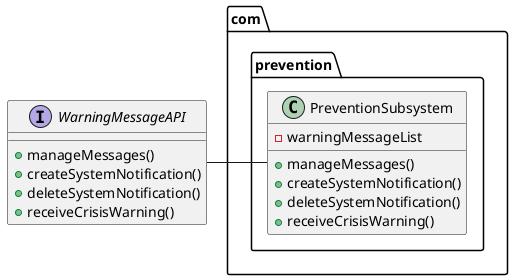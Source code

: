 @startuml
left to right direction
' 定义接口
interface WarningMessageAPI {
  + manageMessages()
  + createSystemNotification()
  + deleteSystemNotification()
  + receiveCrisisWarning()
}

' 定义类
package com.prevention {
    class PreventionSubsystem {
      - warningMessageList
      + manageMessages()
      + createSystemNotification()
      + deleteSystemNotification()
      + receiveCrisisWarning()
    }
}

' 关系
WarningMessageAPI -- PreventionSubsystem

@enduml
